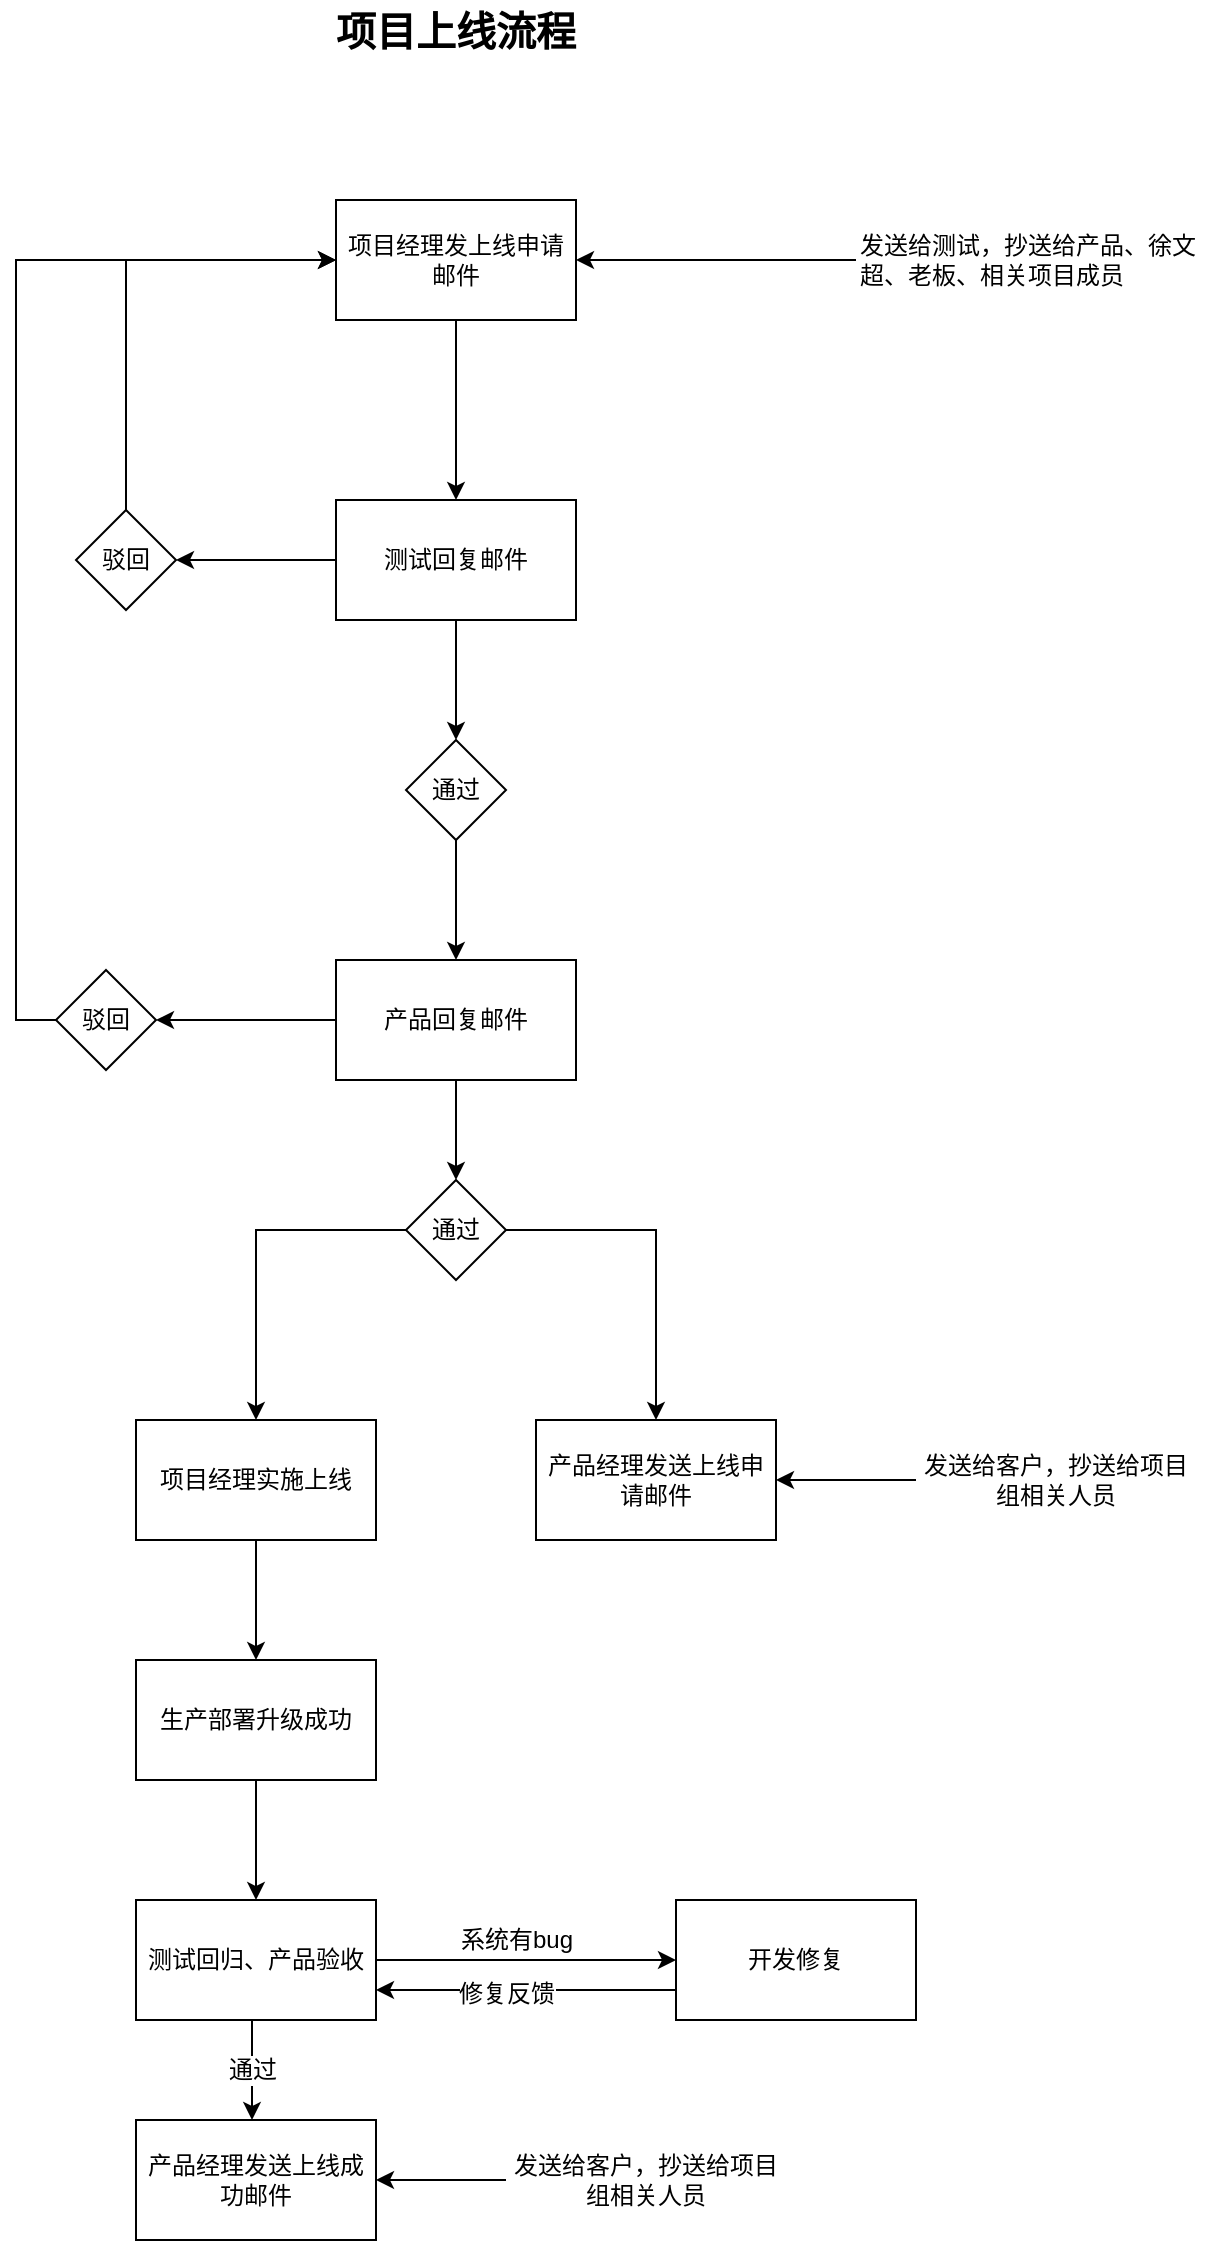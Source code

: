 <mxfile version="14.8.3" type="github">
  <diagram id="eo_N5ZzQ6U1ROaBjfXmw" name="第 1 页">
    <mxGraphModel dx="1422" dy="762" grid="1" gridSize="10" guides="1" tooltips="1" connect="1" arrows="1" fold="1" page="1" pageScale="1" pageWidth="827" pageHeight="1169" math="0" shadow="0">
      <root>
        <mxCell id="0" />
        <mxCell id="1" parent="0" />
        <mxCell id="4z9MTvA88N5O7Y9jOaXC-37" style="edgeStyle=orthogonalEdgeStyle;rounded=0;orthogonalLoop=1;jettySize=auto;html=1;entryX=0.5;entryY=0;entryDx=0;entryDy=0;fontSize=12;" edge="1" parent="1" source="4z9MTvA88N5O7Y9jOaXC-1" target="4z9MTvA88N5O7Y9jOaXC-5">
          <mxGeometry relative="1" as="geometry" />
        </mxCell>
        <mxCell id="4z9MTvA88N5O7Y9jOaXC-1" value="项目经理发上线申请邮件" style="rounded=0;whiteSpace=wrap;html=1;" vertex="1" parent="1">
          <mxGeometry x="340" y="120" width="120" height="60" as="geometry" />
        </mxCell>
        <mxCell id="4z9MTvA88N5O7Y9jOaXC-2" value="项目上线流程" style="text;html=1;strokeColor=none;fillColor=none;align=center;verticalAlign=middle;whiteSpace=wrap;rounded=0;fontStyle=1;fontSize=20;" vertex="1" parent="1">
          <mxGeometry x="320" y="20" width="160" height="30" as="geometry" />
        </mxCell>
        <mxCell id="4z9MTvA88N5O7Y9jOaXC-4" style="edgeStyle=orthogonalEdgeStyle;rounded=0;orthogonalLoop=1;jettySize=auto;html=1;fontSize=12;" edge="1" parent="1" source="4z9MTvA88N5O7Y9jOaXC-3" target="4z9MTvA88N5O7Y9jOaXC-1">
          <mxGeometry relative="1" as="geometry" />
        </mxCell>
        <mxCell id="4z9MTvA88N5O7Y9jOaXC-3" value="发送给测试，抄送给产品、徐文超、老板、相关项目成员" style="text;html=1;strokeColor=none;fillColor=none;align=left;verticalAlign=middle;whiteSpace=wrap;rounded=0;fontSize=12;" vertex="1" parent="1">
          <mxGeometry x="600" y="125" width="180" height="50" as="geometry" />
        </mxCell>
        <mxCell id="4z9MTvA88N5O7Y9jOaXC-8" style="edgeStyle=orthogonalEdgeStyle;rounded=0;orthogonalLoop=1;jettySize=auto;html=1;entryX=1;entryY=0.5;entryDx=0;entryDy=0;fontSize=12;" edge="1" parent="1" source="4z9MTvA88N5O7Y9jOaXC-5" target="4z9MTvA88N5O7Y9jOaXC-6">
          <mxGeometry relative="1" as="geometry" />
        </mxCell>
        <mxCell id="4z9MTvA88N5O7Y9jOaXC-10" style="edgeStyle=orthogonalEdgeStyle;rounded=0;orthogonalLoop=1;jettySize=auto;html=1;entryX=0.5;entryY=0;entryDx=0;entryDy=0;fontSize=12;" edge="1" parent="1" source="4z9MTvA88N5O7Y9jOaXC-5" target="4z9MTvA88N5O7Y9jOaXC-9">
          <mxGeometry relative="1" as="geometry" />
        </mxCell>
        <mxCell id="4z9MTvA88N5O7Y9jOaXC-5" value="测试回复邮件" style="rounded=0;whiteSpace=wrap;html=1;fontSize=12;align=center;" vertex="1" parent="1">
          <mxGeometry x="340" y="270" width="120" height="60" as="geometry" />
        </mxCell>
        <mxCell id="4z9MTvA88N5O7Y9jOaXC-7" style="edgeStyle=orthogonalEdgeStyle;rounded=0;orthogonalLoop=1;jettySize=auto;html=1;entryX=0;entryY=0.5;entryDx=0;entryDy=0;fontSize=12;" edge="1" parent="1" source="4z9MTvA88N5O7Y9jOaXC-6" target="4z9MTvA88N5O7Y9jOaXC-1">
          <mxGeometry relative="1" as="geometry">
            <Array as="points">
              <mxPoint x="235" y="150" />
            </Array>
          </mxGeometry>
        </mxCell>
        <mxCell id="4z9MTvA88N5O7Y9jOaXC-6" value="驳回" style="rhombus;whiteSpace=wrap;html=1;fontSize=12;align=center;" vertex="1" parent="1">
          <mxGeometry x="210" y="275" width="50" height="50" as="geometry" />
        </mxCell>
        <mxCell id="4z9MTvA88N5O7Y9jOaXC-12" style="edgeStyle=orthogonalEdgeStyle;rounded=0;orthogonalLoop=1;jettySize=auto;html=1;fontSize=12;" edge="1" parent="1" source="4z9MTvA88N5O7Y9jOaXC-9" target="4z9MTvA88N5O7Y9jOaXC-11">
          <mxGeometry relative="1" as="geometry" />
        </mxCell>
        <mxCell id="4z9MTvA88N5O7Y9jOaXC-9" value="通过" style="rhombus;whiteSpace=wrap;html=1;fontSize=12;align=center;" vertex="1" parent="1">
          <mxGeometry x="375" y="390" width="50" height="50" as="geometry" />
        </mxCell>
        <mxCell id="4z9MTvA88N5O7Y9jOaXC-15" style="edgeStyle=orthogonalEdgeStyle;rounded=0;orthogonalLoop=1;jettySize=auto;html=1;entryX=1;entryY=0.5;entryDx=0;entryDy=0;fontSize=12;" edge="1" parent="1" source="4z9MTvA88N5O7Y9jOaXC-11" target="4z9MTvA88N5O7Y9jOaXC-13">
          <mxGeometry relative="1" as="geometry" />
        </mxCell>
        <mxCell id="4z9MTvA88N5O7Y9jOaXC-17" style="edgeStyle=orthogonalEdgeStyle;rounded=0;orthogonalLoop=1;jettySize=auto;html=1;entryX=0.5;entryY=0;entryDx=0;entryDy=0;fontSize=12;" edge="1" parent="1" source="4z9MTvA88N5O7Y9jOaXC-11" target="4z9MTvA88N5O7Y9jOaXC-16">
          <mxGeometry relative="1" as="geometry" />
        </mxCell>
        <mxCell id="4z9MTvA88N5O7Y9jOaXC-11" value="产品回复邮件" style="rounded=0;whiteSpace=wrap;html=1;fontSize=12;align=center;" vertex="1" parent="1">
          <mxGeometry x="340" y="500" width="120" height="60" as="geometry" />
        </mxCell>
        <mxCell id="4z9MTvA88N5O7Y9jOaXC-14" style="edgeStyle=orthogonalEdgeStyle;rounded=0;orthogonalLoop=1;jettySize=auto;html=1;entryX=0;entryY=0.5;entryDx=0;entryDy=0;fontSize=12;" edge="1" parent="1" source="4z9MTvA88N5O7Y9jOaXC-13" target="4z9MTvA88N5O7Y9jOaXC-1">
          <mxGeometry relative="1" as="geometry">
            <Array as="points">
              <mxPoint x="180" y="530" />
              <mxPoint x="180" y="150" />
            </Array>
          </mxGeometry>
        </mxCell>
        <mxCell id="4z9MTvA88N5O7Y9jOaXC-13" value="驳回" style="rhombus;whiteSpace=wrap;html=1;fontSize=12;align=center;" vertex="1" parent="1">
          <mxGeometry x="200" y="505" width="50" height="50" as="geometry" />
        </mxCell>
        <mxCell id="4z9MTvA88N5O7Y9jOaXC-19" style="edgeStyle=orthogonalEdgeStyle;rounded=0;orthogonalLoop=1;jettySize=auto;html=1;entryX=0.5;entryY=0;entryDx=0;entryDy=0;fontSize=12;" edge="1" parent="1" source="4z9MTvA88N5O7Y9jOaXC-16" target="4z9MTvA88N5O7Y9jOaXC-18">
          <mxGeometry relative="1" as="geometry" />
        </mxCell>
        <mxCell id="4z9MTvA88N5O7Y9jOaXC-21" style="edgeStyle=orthogonalEdgeStyle;rounded=0;orthogonalLoop=1;jettySize=auto;html=1;fontSize=12;" edge="1" parent="1" source="4z9MTvA88N5O7Y9jOaXC-16" target="4z9MTvA88N5O7Y9jOaXC-20">
          <mxGeometry relative="1" as="geometry" />
        </mxCell>
        <mxCell id="4z9MTvA88N5O7Y9jOaXC-16" value="通过" style="rhombus;whiteSpace=wrap;html=1;fontSize=12;align=center;" vertex="1" parent="1">
          <mxGeometry x="375" y="610" width="50" height="50" as="geometry" />
        </mxCell>
        <mxCell id="4z9MTvA88N5O7Y9jOaXC-25" style="edgeStyle=orthogonalEdgeStyle;rounded=0;orthogonalLoop=1;jettySize=auto;html=1;fontSize=12;" edge="1" parent="1" source="4z9MTvA88N5O7Y9jOaXC-18" target="4z9MTvA88N5O7Y9jOaXC-24">
          <mxGeometry relative="1" as="geometry" />
        </mxCell>
        <mxCell id="4z9MTvA88N5O7Y9jOaXC-18" value="项目经理实施上线" style="rounded=0;whiteSpace=wrap;html=1;" vertex="1" parent="1">
          <mxGeometry x="240" y="730" width="120" height="60" as="geometry" />
        </mxCell>
        <mxCell id="4z9MTvA88N5O7Y9jOaXC-20" value="产品经理发送上线申请邮件" style="rounded=0;whiteSpace=wrap;html=1;" vertex="1" parent="1">
          <mxGeometry x="440" y="730" width="120" height="60" as="geometry" />
        </mxCell>
        <mxCell id="4z9MTvA88N5O7Y9jOaXC-23" style="edgeStyle=orthogonalEdgeStyle;rounded=0;orthogonalLoop=1;jettySize=auto;html=1;entryX=1;entryY=0.5;entryDx=0;entryDy=0;fontSize=12;" edge="1" parent="1" source="4z9MTvA88N5O7Y9jOaXC-22" target="4z9MTvA88N5O7Y9jOaXC-20">
          <mxGeometry relative="1" as="geometry" />
        </mxCell>
        <mxCell id="4z9MTvA88N5O7Y9jOaXC-22" value="发送给客户，抄送给项目组相关人员" style="text;html=1;strokeColor=none;fillColor=none;align=center;verticalAlign=middle;whiteSpace=wrap;rounded=0;fontSize=12;" vertex="1" parent="1">
          <mxGeometry x="630" y="735" width="140" height="50" as="geometry" />
        </mxCell>
        <mxCell id="4z9MTvA88N5O7Y9jOaXC-27" style="edgeStyle=orthogonalEdgeStyle;rounded=0;orthogonalLoop=1;jettySize=auto;html=1;fontSize=12;" edge="1" parent="1" source="4z9MTvA88N5O7Y9jOaXC-24" target="4z9MTvA88N5O7Y9jOaXC-26">
          <mxGeometry relative="1" as="geometry" />
        </mxCell>
        <mxCell id="4z9MTvA88N5O7Y9jOaXC-24" value="生产部署升级成功" style="rounded=0;whiteSpace=wrap;html=1;" vertex="1" parent="1">
          <mxGeometry x="240" y="850" width="120" height="60" as="geometry" />
        </mxCell>
        <mxCell id="4z9MTvA88N5O7Y9jOaXC-31" value="通过" style="edgeStyle=orthogonalEdgeStyle;rounded=0;orthogonalLoop=1;jettySize=auto;html=1;fontSize=12;" edge="1" parent="1">
          <mxGeometry relative="1" as="geometry">
            <mxPoint x="298" y="1030" as="sourcePoint" />
            <mxPoint x="298" y="1080" as="targetPoint" />
          </mxGeometry>
        </mxCell>
        <mxCell id="4z9MTvA88N5O7Y9jOaXC-33" style="edgeStyle=orthogonalEdgeStyle;rounded=0;orthogonalLoop=1;jettySize=auto;html=1;entryX=0;entryY=0.5;entryDx=0;entryDy=0;fontSize=12;" edge="1" parent="1" source="4z9MTvA88N5O7Y9jOaXC-26" target="4z9MTvA88N5O7Y9jOaXC-32">
          <mxGeometry relative="1" as="geometry" />
        </mxCell>
        <mxCell id="4z9MTvA88N5O7Y9jOaXC-34" value="系统有bug" style="edgeLabel;html=1;align=center;verticalAlign=middle;resizable=0;points=[];fontSize=12;" vertex="1" connectable="0" parent="4z9MTvA88N5O7Y9jOaXC-33">
          <mxGeometry x="-0.147" relative="1" as="geometry">
            <mxPoint x="6" y="-10" as="offset" />
          </mxGeometry>
        </mxCell>
        <mxCell id="4z9MTvA88N5O7Y9jOaXC-26" value="测试回归、产品验收" style="rounded=0;whiteSpace=wrap;html=1;" vertex="1" parent="1">
          <mxGeometry x="240" y="970" width="120" height="60" as="geometry" />
        </mxCell>
        <mxCell id="4z9MTvA88N5O7Y9jOaXC-28" value="产品经理发送上线成功邮件" style="rounded=0;whiteSpace=wrap;html=1;" vertex="1" parent="1">
          <mxGeometry x="240" y="1080" width="120" height="60" as="geometry" />
        </mxCell>
        <mxCell id="4z9MTvA88N5O7Y9jOaXC-30" style="edgeStyle=orthogonalEdgeStyle;rounded=0;orthogonalLoop=1;jettySize=auto;html=1;entryX=1;entryY=0.5;entryDx=0;entryDy=0;fontSize=12;" edge="1" parent="1" source="4z9MTvA88N5O7Y9jOaXC-29" target="4z9MTvA88N5O7Y9jOaXC-28">
          <mxGeometry relative="1" as="geometry" />
        </mxCell>
        <mxCell id="4z9MTvA88N5O7Y9jOaXC-29" value="发送给客户，抄送给项目组相关人员" style="text;html=1;strokeColor=none;fillColor=none;align=center;verticalAlign=middle;whiteSpace=wrap;rounded=0;fontSize=12;" vertex="1" parent="1">
          <mxGeometry x="425" y="1085" width="140" height="50" as="geometry" />
        </mxCell>
        <mxCell id="4z9MTvA88N5O7Y9jOaXC-35" style="edgeStyle=orthogonalEdgeStyle;rounded=0;orthogonalLoop=1;jettySize=auto;html=1;entryX=1;entryY=0.75;entryDx=0;entryDy=0;fontSize=12;" edge="1" parent="1" source="4z9MTvA88N5O7Y9jOaXC-32" target="4z9MTvA88N5O7Y9jOaXC-26">
          <mxGeometry relative="1" as="geometry">
            <Array as="points">
              <mxPoint x="470" y="1015" />
              <mxPoint x="470" y="1015" />
            </Array>
          </mxGeometry>
        </mxCell>
        <mxCell id="4z9MTvA88N5O7Y9jOaXC-36" value="修复反馈" style="edgeLabel;html=1;align=center;verticalAlign=middle;resizable=0;points=[];fontSize=12;" vertex="1" connectable="0" parent="4z9MTvA88N5O7Y9jOaXC-35">
          <mxGeometry x="-0.173" y="2" relative="1" as="geometry">
            <mxPoint x="-23" as="offset" />
          </mxGeometry>
        </mxCell>
        <mxCell id="4z9MTvA88N5O7Y9jOaXC-32" value="开发修复" style="rounded=0;whiteSpace=wrap;html=1;fontSize=12;align=center;" vertex="1" parent="1">
          <mxGeometry x="510" y="970" width="120" height="60" as="geometry" />
        </mxCell>
      </root>
    </mxGraphModel>
  </diagram>
</mxfile>
